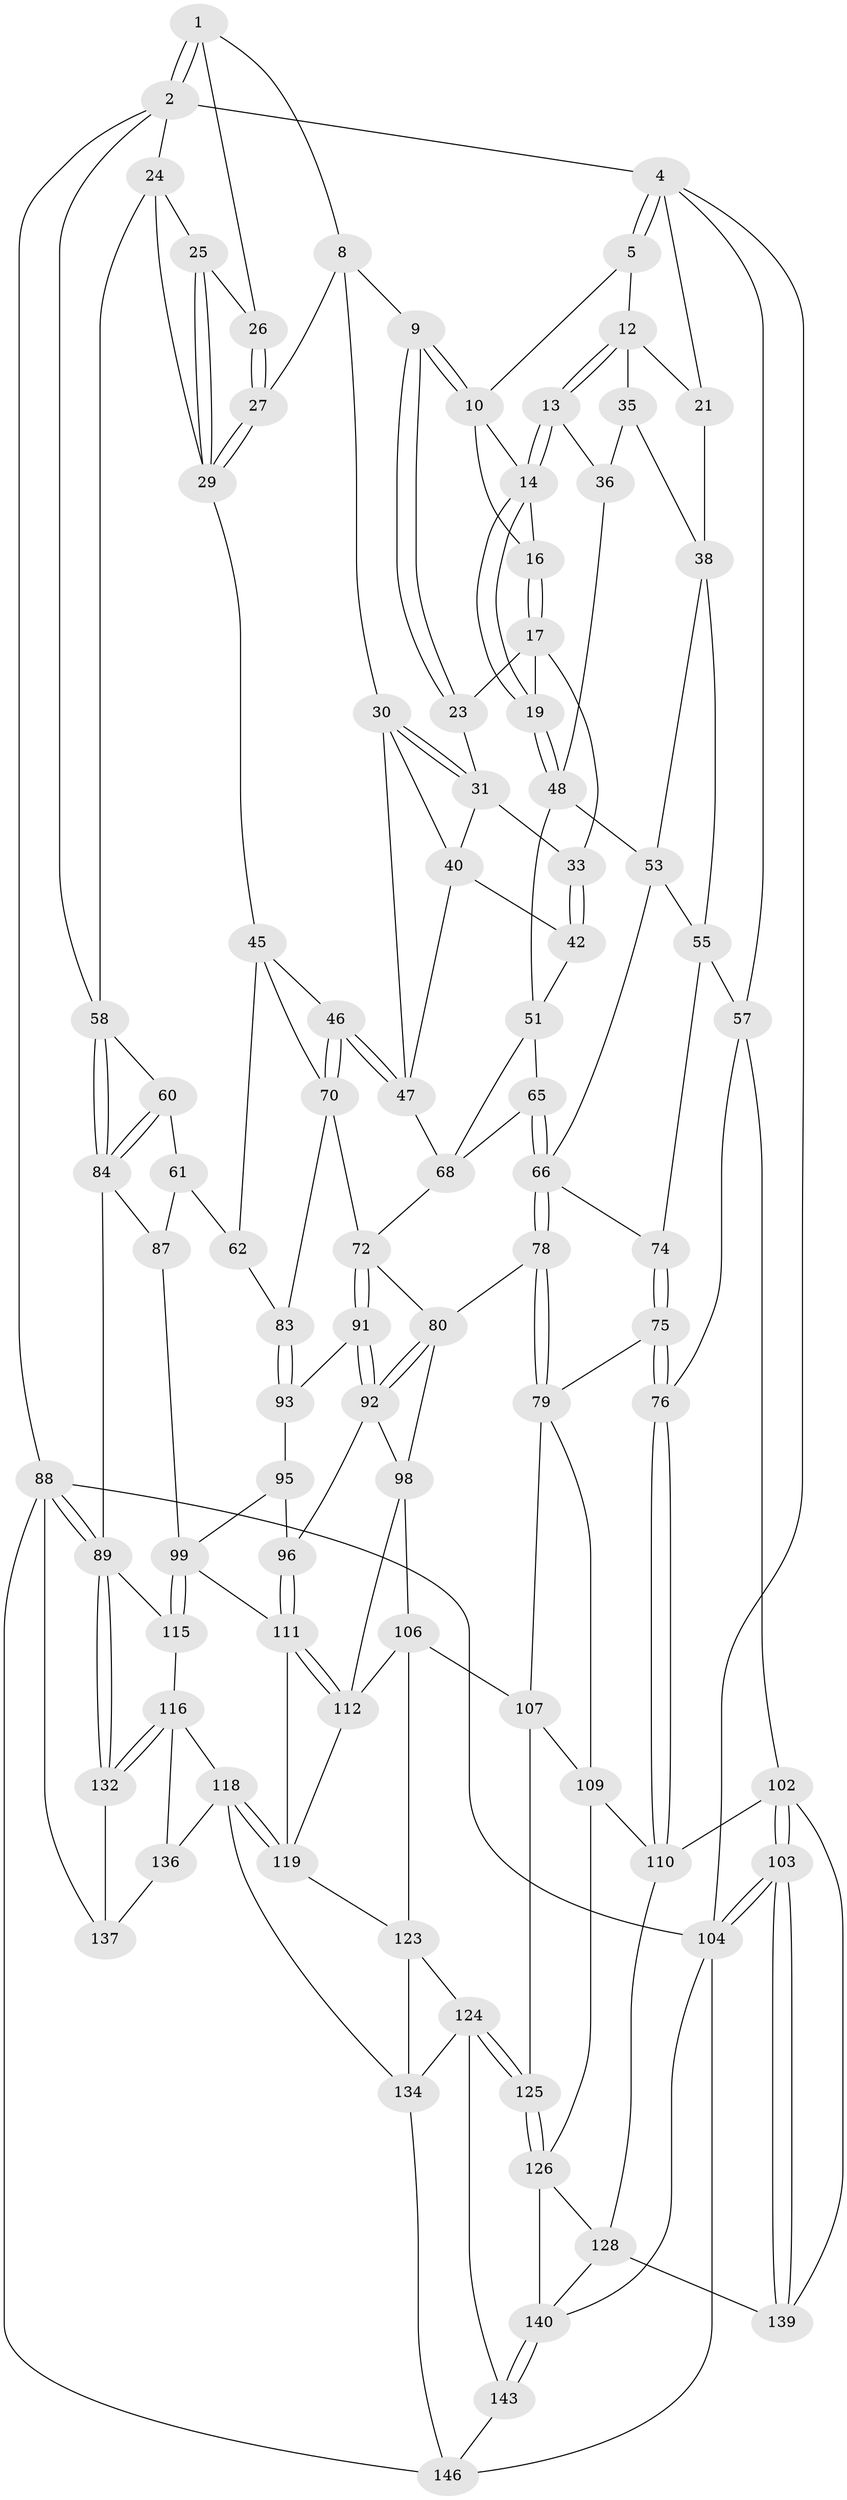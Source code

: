 // Generated by graph-tools (version 1.1) at 2025/24/03/03/25 07:24:36]
// undirected, 89 vertices, 202 edges
graph export_dot {
graph [start="1"]
  node [color=gray90,style=filled];
  1 [pos="+0.6922877564236752+0",super="+7"];
  2 [pos="+1+0",super="+3"];
  4 [pos="+0+0",super="+22"];
  5 [pos="+0.19657496947153216+0",super="+6"];
  8 [pos="+0.6452088850581751+0.10433148408029327",super="+28"];
  9 [pos="+0.5943558999750288+0.10438713980050358"];
  10 [pos="+0.586823566698873+0.09450224311704591",super="+11"];
  12 [pos="+0.23372743660277+0.0008690765553228466",super="+20"];
  13 [pos="+0.3018795622185209+0.10867932430097853",super="+34"];
  14 [pos="+0.3151220697937353+0.12003785097216688",super="+15"];
  16 [pos="+0.47685459873465613+0.06476103259998334"];
  17 [pos="+0.48862319912730806+0.1297238634478004",super="+18"];
  19 [pos="+0.34055505449984574+0.18078099871328682"];
  21 [pos="+0.009084188261547926+0.14758715884098605"];
  23 [pos="+0.5509161420899661+0.15166628156782036"];
  24 [pos="+1+0",super="+50"];
  25 [pos="+0.8934241494691547+0.0012918678492805633"];
  26 [pos="+0.7506916030740575+0.08729960083127768"];
  27 [pos="+0.7496992463017779+0.2201624960385144"];
  29 [pos="+0.7695001770603214+0.2418151188352987",super="+44"];
  30 [pos="+0.6600943013724732+0.18988448681397038",super="+43"];
  31 [pos="+0.5975959809532313+0.20286864177414998",super="+32"];
  33 [pos="+0.5237094312712868+0.21449409102717856"];
  35 [pos="+0.15223115731823275+0.17725143401469973",super="+37"];
  36 [pos="+0.19191456718566866+0.24588146601676614"];
  38 [pos="+0.12864708463846972+0.2522056086128512",super="+39"];
  40 [pos="+0.5970365460536536+0.21593722005960847",super="+41"];
  42 [pos="+0.5219325501701597+0.296969718500222"];
  45 [pos="+0.7710355990586075+0.28032436132996535",super="+63"];
  46 [pos="+0.6440776016550356+0.3305224053573131"];
  47 [pos="+0.6259340978411121+0.3216075053494287",super="+52"];
  48 [pos="+0.3401637928022092+0.20491491582148189",super="+49"];
  51 [pos="+0.4659572070437211+0.3053930518869905",super="+64"];
  53 [pos="+0.26351613379903577+0.3358217270574108",super="+54"];
  55 [pos="+0.07861366649896134+0.34180654797833854",super="+56"];
  57 [pos="+0+0.35552188938056767",super="+77"];
  58 [pos="+1+0.14464238805254062",super="+59"];
  60 [pos="+0.936471475561023+0.4223031695372077"];
  61 [pos="+0.8947408362537268+0.4392825152720448",super="+85"];
  62 [pos="+0.8418276176953904+0.4372516908645655",super="+82"];
  65 [pos="+0.39603078935266794+0.40911499889638475"];
  66 [pos="+0.3147646416500624+0.4709236727766321",super="+67"];
  68 [pos="+0.5358068545075737+0.4465261899503655",super="+69"];
  70 [pos="+0.6696679773273255+0.4564718493289687",super="+71"];
  72 [pos="+0.618326776556683+0.48300595934435836",super="+73"];
  74 [pos="+0.12209152640571645+0.40430759267528815"];
  75 [pos="+0.13200592094796523+0.4793172555062779"];
  76 [pos="+0+0.6120477791289771"];
  78 [pos="+0.31041122587658226+0.5062563648163169"];
  79 [pos="+0.3006135947630179+0.519180979795292",super="+108"];
  80 [pos="+0.5262685707777043+0.5029965721562615",super="+81"];
  83 [pos="+0.7250169068383462+0.5391474573475177"];
  84 [pos="+1+0.5022430460420193",super="+86"];
  87 [pos="+0.8786117810161083+0.5892478504818289"];
  88 [pos="+1+1",super="+145"];
  89 [pos="+1+1",super="+90"];
  91 [pos="+0.6078312026684051+0.5796049216423944"];
  92 [pos="+0.5690879312571919+0.6076722131903471",super="+97"];
  93 [pos="+0.723204961261146+0.592655773754223",super="+94"];
  95 [pos="+0.6335308087024873+0.6308964593142463",super="+101"];
  96 [pos="+0.5813791496514605+0.647691037916155"];
  98 [pos="+0.5011161545056065+0.6498662974574854",super="+105"];
  99 [pos="+0.829136698643258+0.6548386238250039",super="+100"];
  102 [pos="+0+0.7691515615754179",super="+135"];
  103 [pos="+0+1"];
  104 [pos="+0+1",super="+147"];
  106 [pos="+0.43075811835766364+0.6840867245445379",super="+120"];
  107 [pos="+0.34234196596702643+0.6734212950416046",super="+121"];
  109 [pos="+0.10254446018549934+0.6794778586842467",super="+122"];
  110 [pos="+0.09982311019516936+0.6791917696359094",super="+129"];
  111 [pos="+0.5974002846294274+0.6793554399022752",super="+114"];
  112 [pos="+0.532473723519873+0.7634178965866848",super="+113"];
  115 [pos="+0.8844725003949995+0.7449302111839806"];
  116 [pos="+0.8799723330373638+0.7554594754217767",super="+117"];
  118 [pos="+0.6867543694602414+0.7752848253501633",super="+133"];
  119 [pos="+0.6866844079816118+0.7752084506965842",super="+130"];
  123 [pos="+0.41020788928533053+0.859784039146057",super="+131"];
  124 [pos="+0.34206374398154976+0.8600935295560792",super="+142"];
  125 [pos="+0.33782757897815735+0.852114803047518"];
  126 [pos="+0.1678308409827138+0.8229414129455835",super="+127"];
  128 [pos="+0.13409196491580386+0.8505778406588669",super="+138"];
  132 [pos="+0.8985329253443154+0.8595038092266043"];
  134 [pos="+0.584778702786298+1",super="+144"];
  136 [pos="+0.7701221286518622+0.9083879242472938"];
  137 [pos="+0.7769972976824331+0.9109283724939862"];
  139 [pos="+0.08563775943837797+0.9393378770586602"];
  140 [pos="+0.1833692311959268+0.909378583801089",super="+141"];
  143 [pos="+0.2882980114834356+0.943456425548295"];
  146 [pos="+0.5722485405520539+1",super="+148"];
  1 -- 2;
  1 -- 2;
  1 -- 8;
  1 -- 26;
  2 -- 24;
  2 -- 88;
  2 -- 58;
  2 -- 4;
  4 -- 5;
  4 -- 5;
  4 -- 104;
  4 -- 57;
  4 -- 21;
  5 -- 12;
  5 -- 10;
  8 -- 9;
  8 -- 27;
  8 -- 30;
  9 -- 10;
  9 -- 10;
  9 -- 23;
  9 -- 23;
  10 -- 16;
  10 -- 14;
  12 -- 13;
  12 -- 13;
  12 -- 35;
  12 -- 21;
  13 -- 14;
  13 -- 14;
  13 -- 36;
  14 -- 19;
  14 -- 19;
  14 -- 16;
  16 -- 17;
  16 -- 17;
  17 -- 23;
  17 -- 19;
  17 -- 33;
  19 -- 48;
  19 -- 48;
  21 -- 38;
  23 -- 31;
  24 -- 25;
  24 -- 29;
  24 -- 58;
  25 -- 26;
  25 -- 29;
  25 -- 29;
  26 -- 27;
  26 -- 27;
  27 -- 29;
  27 -- 29;
  29 -- 45;
  30 -- 31;
  30 -- 31;
  30 -- 40;
  30 -- 47;
  31 -- 40;
  31 -- 33;
  33 -- 42;
  33 -- 42;
  35 -- 36;
  35 -- 38;
  36 -- 48;
  38 -- 53;
  38 -- 55;
  40 -- 42;
  40 -- 47;
  42 -- 51;
  45 -- 46;
  45 -- 70;
  45 -- 62;
  46 -- 47;
  46 -- 47;
  46 -- 70;
  46 -- 70;
  47 -- 68;
  48 -- 51;
  48 -- 53;
  51 -- 65;
  51 -- 68;
  53 -- 55;
  53 -- 66;
  55 -- 57;
  55 -- 74;
  57 -- 76;
  57 -- 102;
  58 -- 84;
  58 -- 84;
  58 -- 60;
  60 -- 61;
  60 -- 84;
  60 -- 84;
  61 -- 62 [weight=2];
  61 -- 87;
  62 -- 83;
  65 -- 66;
  65 -- 66;
  65 -- 68;
  66 -- 78;
  66 -- 78;
  66 -- 74;
  68 -- 72;
  70 -- 72;
  70 -- 83;
  72 -- 91;
  72 -- 91;
  72 -- 80;
  74 -- 75;
  74 -- 75;
  75 -- 76;
  75 -- 76;
  75 -- 79;
  76 -- 110;
  76 -- 110;
  78 -- 79;
  78 -- 79;
  78 -- 80;
  79 -- 107;
  79 -- 109;
  80 -- 92;
  80 -- 92;
  80 -- 98;
  83 -- 93;
  83 -- 93;
  84 -- 87;
  84 -- 89;
  87 -- 99;
  88 -- 89;
  88 -- 89;
  88 -- 104;
  88 -- 137;
  88 -- 146;
  89 -- 132;
  89 -- 132;
  89 -- 115;
  91 -- 92;
  91 -- 92;
  91 -- 93;
  92 -- 96;
  92 -- 98;
  93 -- 95 [weight=2];
  95 -- 96;
  95 -- 99;
  96 -- 111;
  96 -- 111;
  98 -- 106;
  98 -- 112;
  99 -- 115;
  99 -- 115;
  99 -- 111;
  102 -- 103;
  102 -- 103;
  102 -- 139;
  102 -- 110;
  103 -- 104;
  103 -- 104;
  103 -- 139;
  103 -- 139;
  104 -- 140;
  104 -- 146;
  106 -- 107;
  106 -- 112;
  106 -- 123;
  107 -- 125;
  107 -- 109;
  109 -- 110;
  109 -- 126;
  110 -- 128;
  111 -- 112;
  111 -- 112;
  111 -- 119;
  112 -- 119;
  115 -- 116;
  116 -- 132;
  116 -- 132;
  116 -- 136;
  116 -- 118;
  118 -- 119;
  118 -- 119;
  118 -- 136;
  118 -- 134;
  119 -- 123;
  123 -- 124;
  123 -- 134;
  124 -- 125;
  124 -- 125;
  124 -- 143;
  124 -- 134;
  125 -- 126;
  125 -- 126;
  126 -- 128;
  126 -- 140;
  128 -- 139;
  128 -- 140;
  132 -- 137;
  134 -- 146;
  136 -- 137;
  140 -- 143;
  140 -- 143;
  143 -- 146;
}
